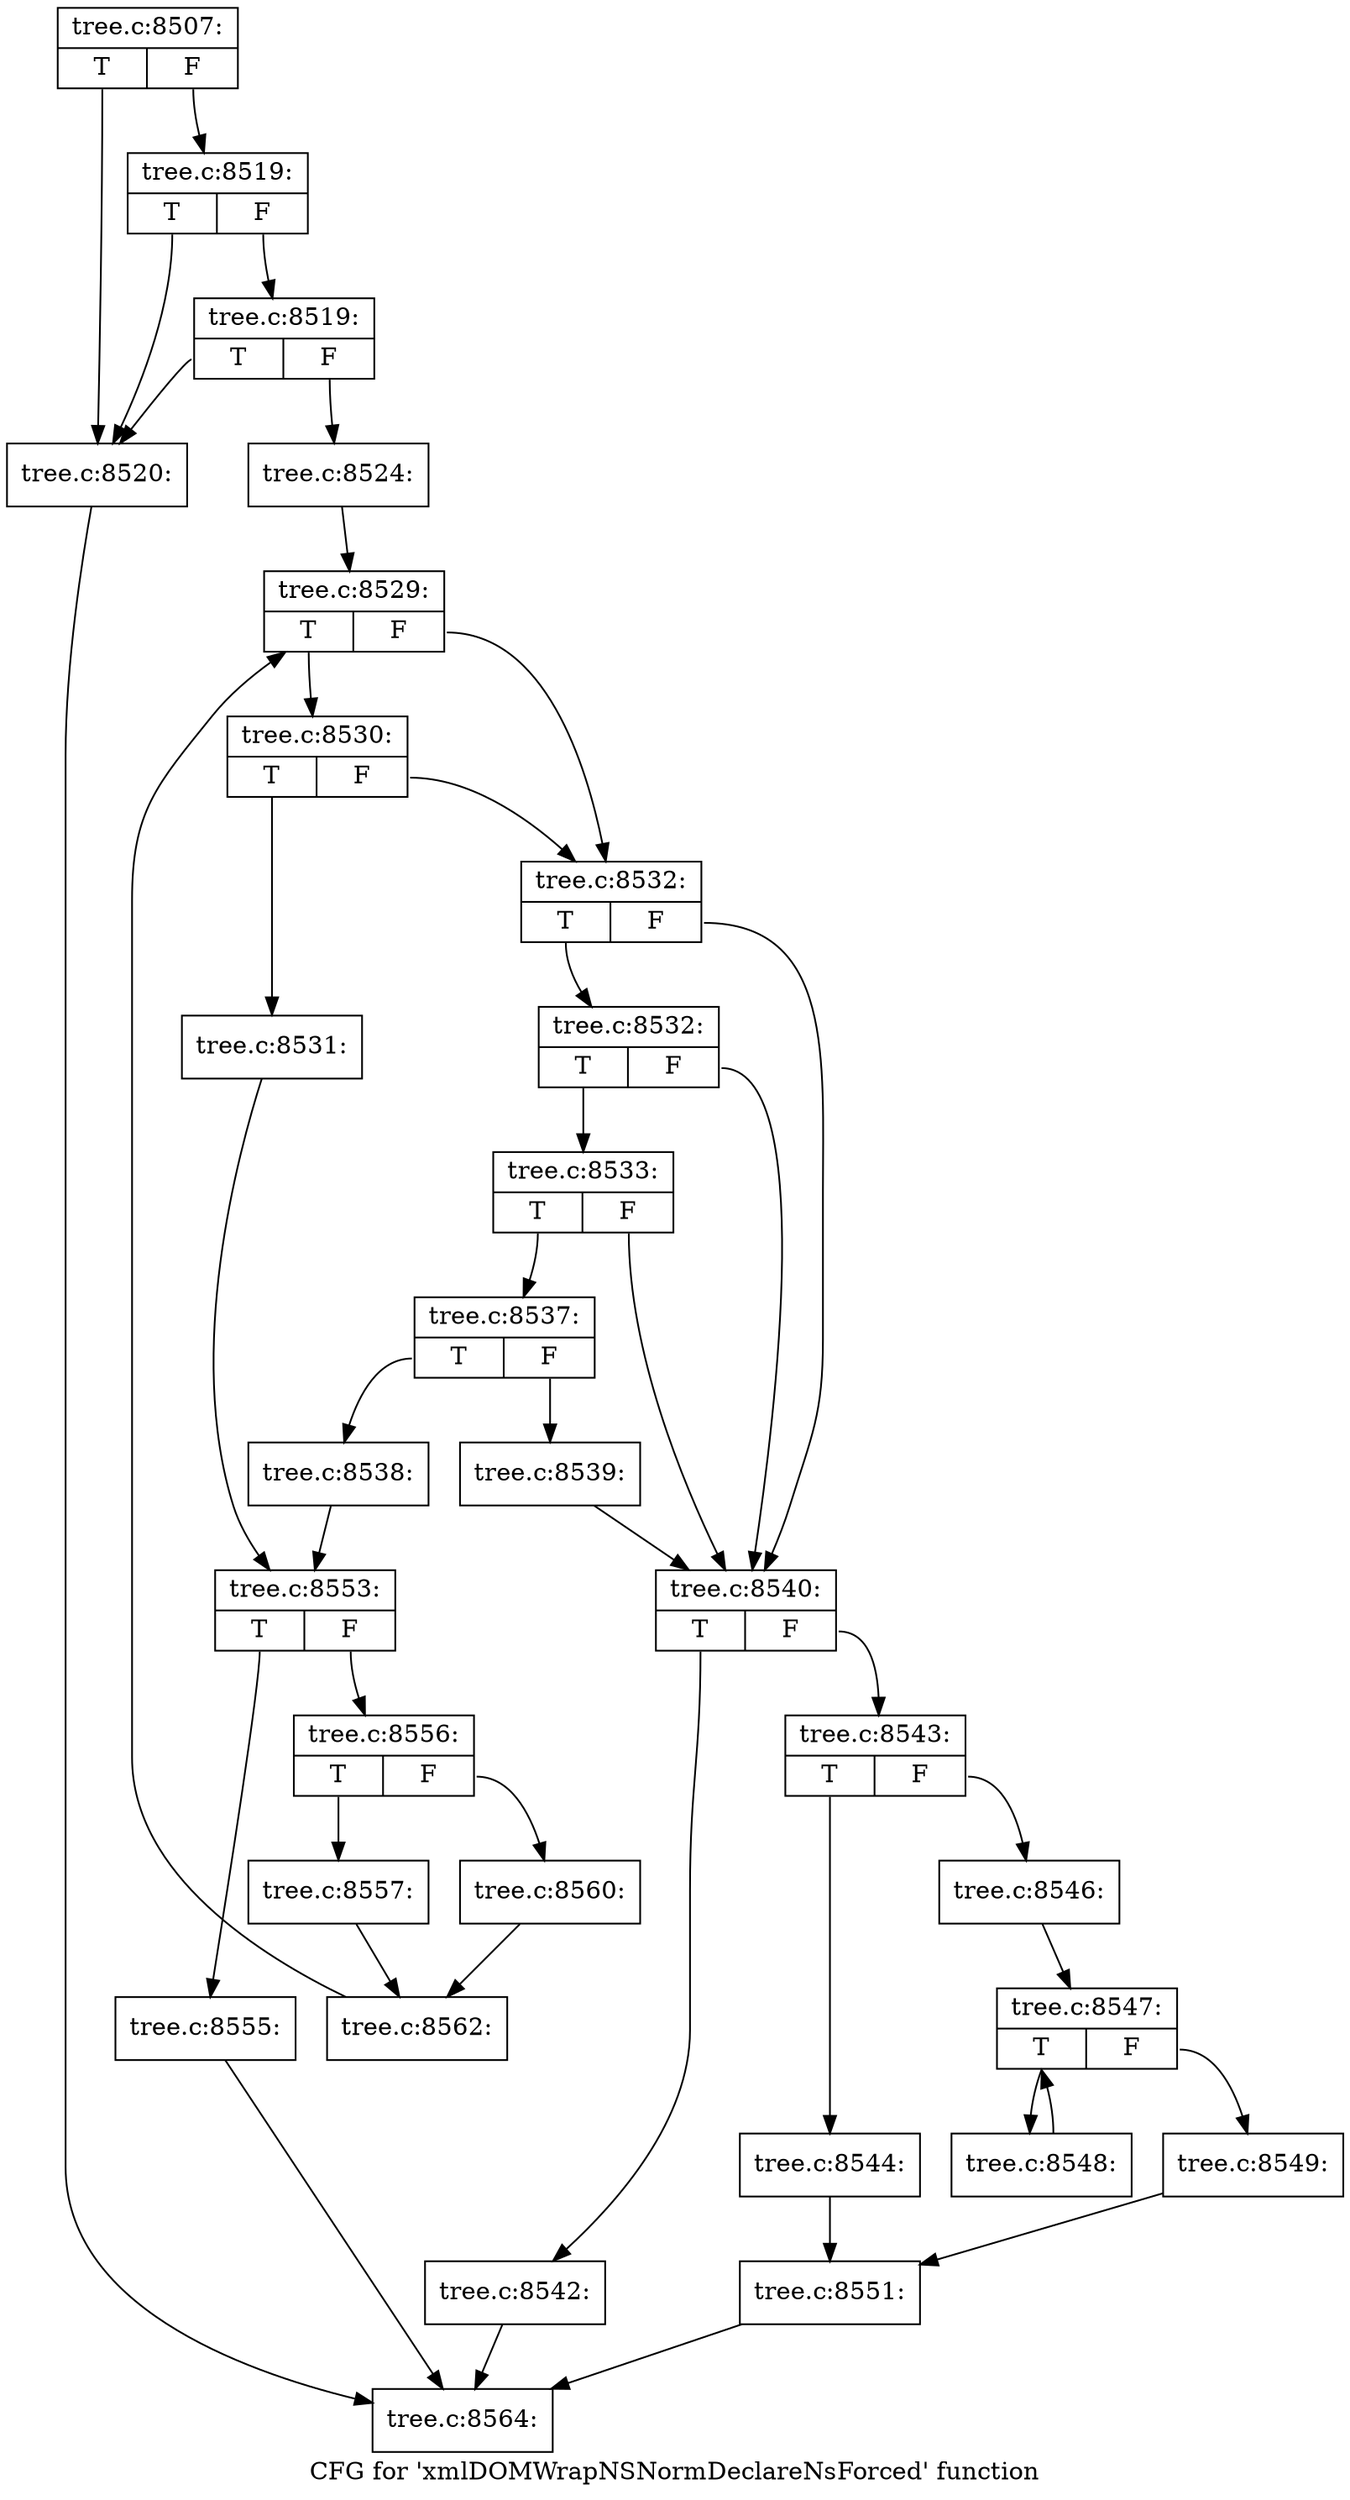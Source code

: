 digraph "CFG for 'xmlDOMWrapNSNormDeclareNsForced' function" {
	label="CFG for 'xmlDOMWrapNSNormDeclareNsForced' function";

	Node0x4883c30 [shape=record,label="{tree.c:8507:|{<s0>T|<s1>F}}"];
	Node0x4883c30:s0 -> Node0x4895b80;
	Node0x4883c30:s1 -> Node0x4895ca0;
	Node0x4895ca0 [shape=record,label="{tree.c:8519:|{<s0>T|<s1>F}}"];
	Node0x4895ca0:s0 -> Node0x4895b80;
	Node0x4895ca0:s1 -> Node0x4895c20;
	Node0x4895c20 [shape=record,label="{tree.c:8519:|{<s0>T|<s1>F}}"];
	Node0x4895c20:s0 -> Node0x4895b80;
	Node0x4895c20:s1 -> Node0x4895bd0;
	Node0x4895b80 [shape=record,label="{tree.c:8520:}"];
	Node0x4895b80 -> Node0x4893e30;
	Node0x4895bd0 [shape=record,label="{tree.c:8524:}"];
	Node0x4895bd0 -> Node0x4896a30;
	Node0x4896a30 [shape=record,label="{tree.c:8529:|{<s0>T|<s1>F}}"];
	Node0x4896a30:s0 -> Node0x4896c90;
	Node0x4896a30:s1 -> Node0x4896c40;
	Node0x4896c90 [shape=record,label="{tree.c:8530:|{<s0>T|<s1>F}}"];
	Node0x4896c90:s0 -> Node0x4896bf0;
	Node0x4896c90:s1 -> Node0x4896c40;
	Node0x4896bf0 [shape=record,label="{tree.c:8531:}"];
	Node0x4896bf0 -> Node0x4897d70;
	Node0x4896c40 [shape=record,label="{tree.c:8532:|{<s0>T|<s1>F}}"];
	Node0x4896c40:s0 -> Node0x4897930;
	Node0x4896c40:s1 -> Node0x4897440;
	Node0x4897930 [shape=record,label="{tree.c:8532:|{<s0>T|<s1>F}}"];
	Node0x4897930:s0 -> Node0x4897490;
	Node0x4897930:s1 -> Node0x4897440;
	Node0x4897490 [shape=record,label="{tree.c:8533:|{<s0>T|<s1>F}}"];
	Node0x4897490:s0 -> Node0x48973f0;
	Node0x4897490:s1 -> Node0x4897440;
	Node0x48973f0 [shape=record,label="{tree.c:8537:|{<s0>T|<s1>F}}"];
	Node0x48973f0:s0 -> Node0x4898d80;
	Node0x48973f0:s1 -> Node0x4898dd0;
	Node0x4898d80 [shape=record,label="{tree.c:8538:}"];
	Node0x4898d80 -> Node0x4897d70;
	Node0x4898dd0 [shape=record,label="{tree.c:8539:}"];
	Node0x4898dd0 -> Node0x4897440;
	Node0x4897440 [shape=record,label="{tree.c:8540:|{<s0>T|<s1>F}}"];
	Node0x4897440:s0 -> Node0x4899ff0;
	Node0x4897440:s1 -> Node0x489a040;
	Node0x4899ff0 [shape=record,label="{tree.c:8542:}"];
	Node0x4899ff0 -> Node0x4893e30;
	Node0x489a040 [shape=record,label="{tree.c:8543:|{<s0>T|<s1>F}}"];
	Node0x489a040:s0 -> Node0x489a460;
	Node0x489a040:s1 -> Node0x489a500;
	Node0x489a460 [shape=record,label="{tree.c:8544:}"];
	Node0x489a460 -> Node0x489a4b0;
	Node0x489a500 [shape=record,label="{tree.c:8546:}"];
	Node0x489a500 -> Node0x489b0f0;
	Node0x489b0f0 [shape=record,label="{tree.c:8547:|{<s0>T|<s1>F}}"];
	Node0x489b0f0:s0 -> Node0x489b5d0;
	Node0x489b0f0:s1 -> Node0x489b2d0;
	Node0x489b5d0 [shape=record,label="{tree.c:8548:}"];
	Node0x489b5d0 -> Node0x489b0f0;
	Node0x489b2d0 [shape=record,label="{tree.c:8549:}"];
	Node0x489b2d0 -> Node0x489a4b0;
	Node0x489a4b0 [shape=record,label="{tree.c:8551:}"];
	Node0x489a4b0 -> Node0x4893e30;
	Node0x4897d70 [shape=record,label="{tree.c:8553:|{<s0>T|<s1>F}}"];
	Node0x4897d70:s0 -> Node0x489bff0;
	Node0x4897d70:s1 -> Node0x489c040;
	Node0x489bff0 [shape=record,label="{tree.c:8555:}"];
	Node0x489bff0 -> Node0x4893e30;
	Node0x489c040 [shape=record,label="{tree.c:8556:|{<s0>T|<s1>F}}"];
	Node0x489c040:s0 -> Node0x489c460;
	Node0x489c040:s1 -> Node0x489c500;
	Node0x489c460 [shape=record,label="{tree.c:8557:}"];
	Node0x489c460 -> Node0x489c4b0;
	Node0x489c500 [shape=record,label="{tree.c:8560:}"];
	Node0x489c500 -> Node0x489c4b0;
	Node0x489c4b0 [shape=record,label="{tree.c:8562:}"];
	Node0x489c4b0 -> Node0x4896a30;
	Node0x4893e30 [shape=record,label="{tree.c:8564:}"];
}
